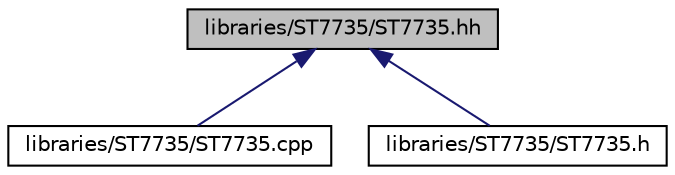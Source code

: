 digraph "libraries/ST7735/ST7735.hh"
{
  edge [fontname="Helvetica",fontsize="10",labelfontname="Helvetica",labelfontsize="10"];
  node [fontname="Helvetica",fontsize="10",shape=record];
  Node1 [label="libraries/ST7735/ST7735.hh",height=0.2,width=0.4,color="black", fillcolor="grey75", style="filled", fontcolor="black"];
  Node1 -> Node2 [dir="back",color="midnightblue",fontsize="10",style="solid",fontname="Helvetica"];
  Node2 [label="libraries/ST7735/ST7735.cpp",height=0.2,width=0.4,color="black", fillcolor="white", style="filled",URL="$db/d1c/ST7735_8cpp.html"];
  Node1 -> Node3 [dir="back",color="midnightblue",fontsize="10",style="solid",fontname="Helvetica"];
  Node3 [label="libraries/ST7735/ST7735.h",height=0.2,width=0.4,color="black", fillcolor="white", style="filled",URL="$d4/d74/ST7735_8h.html"];
}
